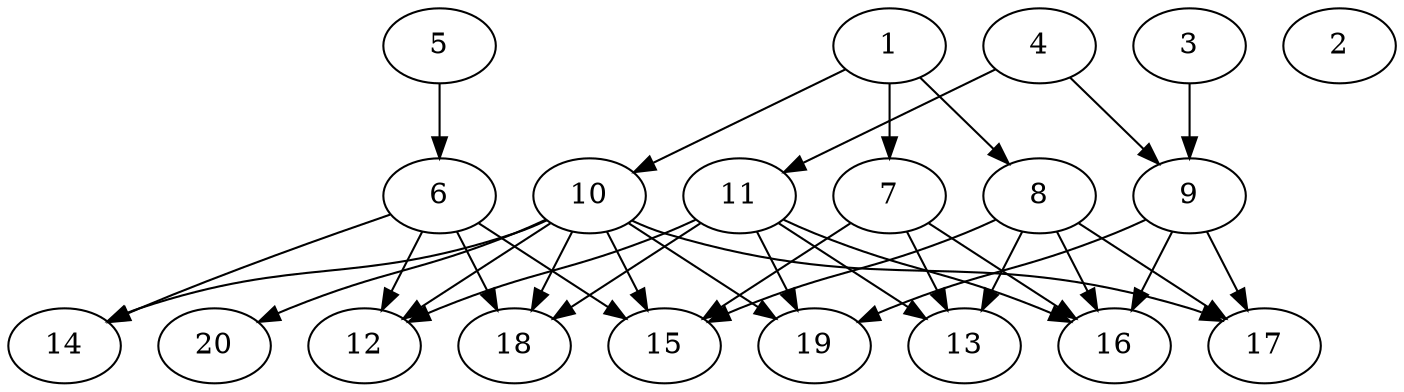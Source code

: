 // DAG automatically generated by daggen at Wed Jul 24 21:21:55 2019
// ./daggen --dot -n 20 --ccr 0.3 --fat 0.8 --regular 0.5 --density 0.6 --mindata 5242880 --maxdata 52428800 
digraph G {
  1 [size="172284587", alpha="0.14", expect_size="51685376"] 
  1 -> 7 [size ="51685376"]
  1 -> 8 [size ="51685376"]
  1 -> 10 [size ="51685376"]
  2 [size="148186453", alpha="0.10", expect_size="44455936"] 
  3 [size="56644267", alpha="0.13", expect_size="16993280"] 
  3 -> 9 [size ="16993280"]
  4 [size="36546560", alpha="0.15", expect_size="10963968"] 
  4 -> 9 [size ="10963968"]
  4 -> 11 [size ="10963968"]
  5 [size="109643093", alpha="0.00", expect_size="32892928"] 
  5 -> 6 [size ="32892928"]
  6 [size="47448747", alpha="0.12", expect_size="14234624"] 
  6 -> 12 [size ="14234624"]
  6 -> 14 [size ="14234624"]
  6 -> 15 [size ="14234624"]
  6 -> 18 [size ="14234624"]
  7 [size="52800853", alpha="0.06", expect_size="15840256"] 
  7 -> 13 [size ="15840256"]
  7 -> 15 [size ="15840256"]
  7 -> 16 [size ="15840256"]
  8 [size="103649280", alpha="0.14", expect_size="31094784"] 
  8 -> 13 [size ="31094784"]
  8 -> 15 [size ="31094784"]
  8 -> 16 [size ="31094784"]
  8 -> 17 [size ="31094784"]
  9 [size="72410453", alpha="0.03", expect_size="21723136"] 
  9 -> 16 [size ="21723136"]
  9 -> 17 [size ="21723136"]
  9 -> 19 [size ="21723136"]
  10 [size="155303253", alpha="0.06", expect_size="46590976"] 
  10 -> 12 [size ="46590976"]
  10 -> 14 [size ="46590976"]
  10 -> 15 [size ="46590976"]
  10 -> 17 [size ="46590976"]
  10 -> 18 [size ="46590976"]
  10 -> 19 [size ="46590976"]
  10 -> 20 [size ="46590976"]
  11 [size="91183787", alpha="0.18", expect_size="27355136"] 
  11 -> 12 [size ="27355136"]
  11 -> 13 [size ="27355136"]
  11 -> 16 [size ="27355136"]
  11 -> 18 [size ="27355136"]
  11 -> 19 [size ="27355136"]
  12 [size="42233173", alpha="0.17", expect_size="12669952"] 
  13 [size="120647680", alpha="0.08", expect_size="36194304"] 
  14 [size="66532693", alpha="0.08", expect_size="19959808"] 
  15 [size="23347200", alpha="0.02", expect_size="7004160"] 
  16 [size="26695680", alpha="0.03", expect_size="8008704"] 
  17 [size="123234987", alpha="0.05", expect_size="36970496"] 
  18 [size="170096640", alpha="0.18", expect_size="51028992"] 
  19 [size="119132160", alpha="0.15", expect_size="35739648"] 
  20 [size="141240320", alpha="0.12", expect_size="42372096"] 
}
